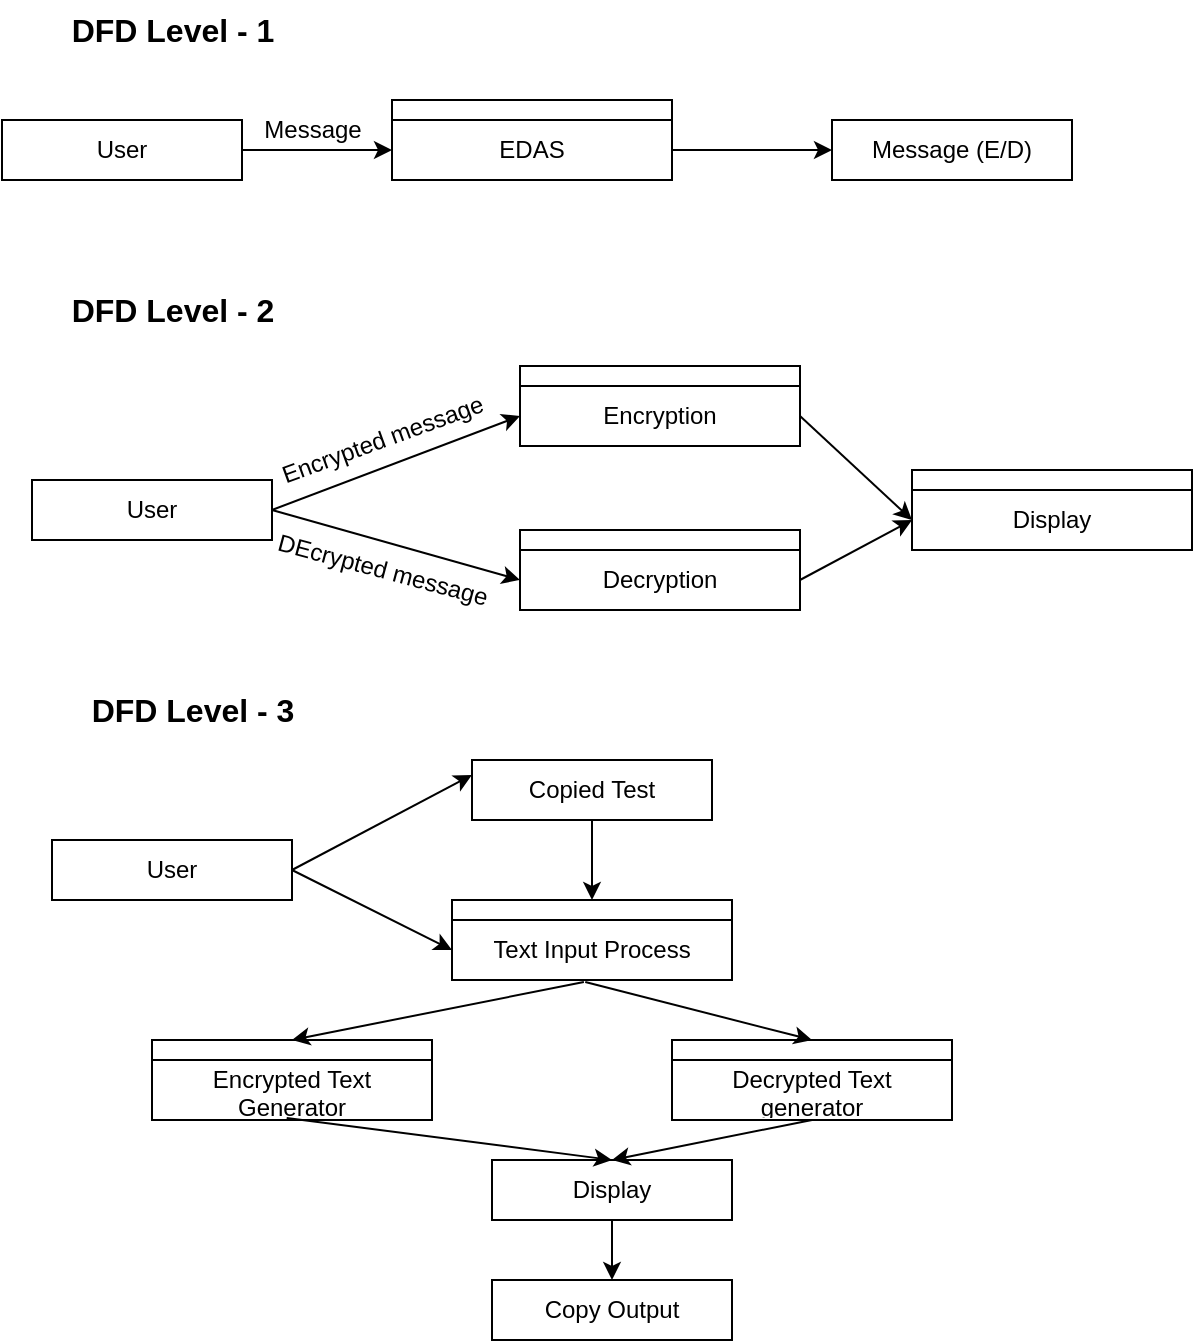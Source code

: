 <mxfile version="24.7.8">
  <diagram id="C5RBs43oDa-KdzZeNtuy" name="Page-1">
    <mxGraphModel dx="695" dy="559" grid="1" gridSize="10" guides="1" tooltips="1" connect="1" arrows="1" fold="1" page="1" pageScale="1" pageWidth="827" pageHeight="1169" math="0" shadow="0">
      <root>
        <mxCell id="WIyWlLk6GJQsqaUBKTNV-0" />
        <mxCell id="WIyWlLk6GJQsqaUBKTNV-1" parent="WIyWlLk6GJQsqaUBKTNV-0" />
        <mxCell id="8ILQDBN_TGjukYMtLyAi-0" value="User" style="rounded=0;whiteSpace=wrap;html=1;" vertex="1" parent="WIyWlLk6GJQsqaUBKTNV-1">
          <mxGeometry x="15" y="100" width="120" height="30" as="geometry" />
        </mxCell>
        <mxCell id="8ILQDBN_TGjukYMtLyAi-1" value="" style="swimlane;fontStyle=0;childLayout=stackLayout;horizontal=1;startSize=10;horizontalStack=0;resizeParent=1;resizeParentMax=0;resizeLast=0;collapsible=1;marginBottom=0;whiteSpace=wrap;html=1;" vertex="1" parent="WIyWlLk6GJQsqaUBKTNV-1">
          <mxGeometry x="210" y="90" width="140" height="40" as="geometry" />
        </mxCell>
        <mxCell id="8ILQDBN_TGjukYMtLyAi-2" value="EDAS" style="text;strokeColor=none;fillColor=none;align=center;verticalAlign=middle;spacingLeft=4;spacingRight=4;overflow=hidden;points=[[0,0.5],[1,0.5]];portConstraint=eastwest;rotatable=0;whiteSpace=wrap;html=1;" vertex="1" parent="8ILQDBN_TGjukYMtLyAi-1">
          <mxGeometry y="10" width="140" height="30" as="geometry" />
        </mxCell>
        <mxCell id="8ILQDBN_TGjukYMtLyAi-5" value="Message (E/D)" style="rounded=0;whiteSpace=wrap;html=1;" vertex="1" parent="WIyWlLk6GJQsqaUBKTNV-1">
          <mxGeometry x="430" y="100" width="120" height="30" as="geometry" />
        </mxCell>
        <mxCell id="8ILQDBN_TGjukYMtLyAi-6" value="" style="endArrow=classic;html=1;rounded=0;entryX=0;entryY=0.5;entryDx=0;entryDy=0;exitX=1;exitY=0.5;exitDx=0;exitDy=0;" edge="1" parent="WIyWlLk6GJQsqaUBKTNV-1" source="8ILQDBN_TGjukYMtLyAi-0" target="8ILQDBN_TGjukYMtLyAi-2">
          <mxGeometry width="50" height="50" relative="1" as="geometry">
            <mxPoint x="141.96" y="110.67" as="sourcePoint" />
            <mxPoint x="210.0" y="109.34" as="targetPoint" />
          </mxGeometry>
        </mxCell>
        <mxCell id="8ILQDBN_TGjukYMtLyAi-7" value="" style="endArrow=classic;html=1;rounded=0;entryX=0;entryY=0.5;entryDx=0;entryDy=0;exitX=1;exitY=0.5;exitDx=0;exitDy=0;" edge="1" parent="WIyWlLk6GJQsqaUBKTNV-1" source="8ILQDBN_TGjukYMtLyAi-2" target="8ILQDBN_TGjukYMtLyAi-5">
          <mxGeometry width="50" height="50" relative="1" as="geometry">
            <mxPoint x="361.96" y="45.66" as="sourcePoint" />
            <mxPoint x="430" y="44.33" as="targetPoint" />
          </mxGeometry>
        </mxCell>
        <mxCell id="8ILQDBN_TGjukYMtLyAi-8" value="User" style="rounded=0;whiteSpace=wrap;html=1;" vertex="1" parent="WIyWlLk6GJQsqaUBKTNV-1">
          <mxGeometry x="30" y="280" width="120" height="30" as="geometry" />
        </mxCell>
        <mxCell id="8ILQDBN_TGjukYMtLyAi-9" value="" style="swimlane;fontStyle=0;childLayout=stackLayout;horizontal=1;startSize=10;horizontalStack=0;resizeParent=1;resizeParentMax=0;resizeLast=0;collapsible=1;marginBottom=0;whiteSpace=wrap;html=1;" vertex="1" parent="WIyWlLk6GJQsqaUBKTNV-1">
          <mxGeometry x="274" y="223" width="140" height="40" as="geometry" />
        </mxCell>
        <mxCell id="8ILQDBN_TGjukYMtLyAi-10" value="Encryption" style="text;strokeColor=none;fillColor=none;align=center;verticalAlign=middle;spacingLeft=4;spacingRight=4;overflow=hidden;points=[[0,0.5],[1,0.5]];portConstraint=eastwest;rotatable=0;whiteSpace=wrap;html=1;" vertex="1" parent="8ILQDBN_TGjukYMtLyAi-9">
          <mxGeometry y="10" width="140" height="30" as="geometry" />
        </mxCell>
        <mxCell id="8ILQDBN_TGjukYMtLyAi-13" value="" style="swimlane;fontStyle=0;childLayout=stackLayout;horizontal=1;startSize=10;horizontalStack=0;resizeParent=1;resizeParentMax=0;resizeLast=0;collapsible=1;marginBottom=0;whiteSpace=wrap;html=1;" vertex="1" parent="WIyWlLk6GJQsqaUBKTNV-1">
          <mxGeometry x="274" y="305" width="140" height="40" as="geometry" />
        </mxCell>
        <mxCell id="8ILQDBN_TGjukYMtLyAi-14" value="Decryption" style="text;strokeColor=none;fillColor=none;align=center;verticalAlign=middle;spacingLeft=4;spacingRight=4;overflow=hidden;points=[[0,0.5],[1,0.5]];portConstraint=eastwest;rotatable=0;whiteSpace=wrap;html=1;" vertex="1" parent="8ILQDBN_TGjukYMtLyAi-13">
          <mxGeometry y="10" width="140" height="30" as="geometry" />
        </mxCell>
        <mxCell id="8ILQDBN_TGjukYMtLyAi-18" value="User" style="rounded=0;whiteSpace=wrap;html=1;" vertex="1" parent="WIyWlLk6GJQsqaUBKTNV-1">
          <mxGeometry x="40" y="460" width="120" height="30" as="geometry" />
        </mxCell>
        <mxCell id="8ILQDBN_TGjukYMtLyAi-19" value="" style="swimlane;fontStyle=0;childLayout=stackLayout;horizontal=1;startSize=10;horizontalStack=0;resizeParent=1;resizeParentMax=0;resizeLast=0;collapsible=1;marginBottom=0;whiteSpace=wrap;html=1;" vertex="1" parent="WIyWlLk6GJQsqaUBKTNV-1">
          <mxGeometry x="240" y="490" width="140" height="40" as="geometry" />
        </mxCell>
        <mxCell id="8ILQDBN_TGjukYMtLyAi-27" value="Text Input Process" style="text;strokeColor=none;fillColor=none;align=center;verticalAlign=middle;spacingLeft=4;spacingRight=4;overflow=hidden;points=[[0,0.5],[1,0.5]];portConstraint=eastwest;rotatable=0;whiteSpace=wrap;html=1;" vertex="1" parent="8ILQDBN_TGjukYMtLyAi-19">
          <mxGeometry y="10" width="140" height="30" as="geometry" />
        </mxCell>
        <mxCell id="8ILQDBN_TGjukYMtLyAi-23" value="Copied Test" style="rounded=0;whiteSpace=wrap;html=1;" vertex="1" parent="WIyWlLk6GJQsqaUBKTNV-1">
          <mxGeometry x="250" y="420" width="120" height="30" as="geometry" />
        </mxCell>
        <mxCell id="8ILQDBN_TGjukYMtLyAi-26" value="Display" style="rounded=0;whiteSpace=wrap;html=1;" vertex="1" parent="WIyWlLk6GJQsqaUBKTNV-1">
          <mxGeometry x="260" y="620" width="120" height="30" as="geometry" />
        </mxCell>
        <mxCell id="8ILQDBN_TGjukYMtLyAi-28" value="" style="swimlane;fontStyle=0;childLayout=stackLayout;horizontal=1;startSize=10;horizontalStack=0;resizeParent=1;resizeParentMax=0;resizeLast=0;collapsible=1;marginBottom=0;whiteSpace=wrap;html=1;" vertex="1" parent="WIyWlLk6GJQsqaUBKTNV-1">
          <mxGeometry x="90" y="560" width="140" height="40" as="geometry" />
        </mxCell>
        <mxCell id="8ILQDBN_TGjukYMtLyAi-29" value="Encrypted Text Generator" style="text;strokeColor=none;fillColor=none;align=center;verticalAlign=middle;spacingLeft=4;spacingRight=4;overflow=hidden;points=[[0,0.5],[1,0.5]];portConstraint=eastwest;rotatable=0;whiteSpace=wrap;html=1;" vertex="1" parent="8ILQDBN_TGjukYMtLyAi-28">
          <mxGeometry y="10" width="140" height="30" as="geometry" />
        </mxCell>
        <mxCell id="8ILQDBN_TGjukYMtLyAi-30" value="" style="swimlane;fontStyle=0;childLayout=stackLayout;horizontal=1;startSize=10;horizontalStack=0;resizeParent=1;resizeParentMax=0;resizeLast=0;collapsible=1;marginBottom=0;whiteSpace=wrap;html=1;" vertex="1" parent="WIyWlLk6GJQsqaUBKTNV-1">
          <mxGeometry x="350" y="560" width="140" height="40" as="geometry" />
        </mxCell>
        <mxCell id="8ILQDBN_TGjukYMtLyAi-31" value="Decrypted Text generator" style="text;strokeColor=none;fillColor=none;align=center;verticalAlign=middle;spacingLeft=4;spacingRight=4;overflow=hidden;points=[[0,0.5],[1,0.5]];portConstraint=eastwest;rotatable=0;whiteSpace=wrap;html=1;" vertex="1" parent="8ILQDBN_TGjukYMtLyAi-30">
          <mxGeometry y="10" width="140" height="30" as="geometry" />
        </mxCell>
        <mxCell id="8ILQDBN_TGjukYMtLyAi-32" value="Copy Output" style="rounded=0;whiteSpace=wrap;html=1;" vertex="1" parent="WIyWlLk6GJQsqaUBKTNV-1">
          <mxGeometry x="260" y="680" width="120" height="30" as="geometry" />
        </mxCell>
        <mxCell id="8ILQDBN_TGjukYMtLyAi-33" value="" style="swimlane;fontStyle=0;childLayout=stackLayout;horizontal=1;startSize=10;horizontalStack=0;resizeParent=1;resizeParentMax=0;resizeLast=0;collapsible=1;marginBottom=0;whiteSpace=wrap;html=1;" vertex="1" parent="WIyWlLk6GJQsqaUBKTNV-1">
          <mxGeometry x="470" y="275" width="140" height="40" as="geometry" />
        </mxCell>
        <mxCell id="8ILQDBN_TGjukYMtLyAi-34" value="Display" style="text;strokeColor=none;fillColor=none;align=center;verticalAlign=middle;spacingLeft=4;spacingRight=4;overflow=hidden;points=[[0,0.5],[1,0.5]];portConstraint=eastwest;rotatable=0;whiteSpace=wrap;html=1;" vertex="1" parent="8ILQDBN_TGjukYMtLyAi-33">
          <mxGeometry y="10" width="140" height="30" as="geometry" />
        </mxCell>
        <mxCell id="8ILQDBN_TGjukYMtLyAi-35" value="" style="endArrow=classic;html=1;rounded=0;entryX=0;entryY=0.5;entryDx=0;entryDy=0;exitX=1;exitY=0.5;exitDx=0;exitDy=0;" edge="1" parent="WIyWlLk6GJQsqaUBKTNV-1" source="8ILQDBN_TGjukYMtLyAi-8" target="8ILQDBN_TGjukYMtLyAi-10">
          <mxGeometry width="50" height="50" relative="1" as="geometry">
            <mxPoint x="140" y="175.17" as="sourcePoint" />
            <mxPoint x="220" y="174.5" as="targetPoint" />
          </mxGeometry>
        </mxCell>
        <mxCell id="8ILQDBN_TGjukYMtLyAi-36" value="" style="endArrow=classic;html=1;rounded=0;entryX=0;entryY=0.5;entryDx=0;entryDy=0;exitX=1;exitY=0.5;exitDx=0;exitDy=0;" edge="1" parent="WIyWlLk6GJQsqaUBKTNV-1" source="8ILQDBN_TGjukYMtLyAi-8" target="8ILQDBN_TGjukYMtLyAi-14">
          <mxGeometry width="50" height="50" relative="1" as="geometry">
            <mxPoint x="140" y="175.17" as="sourcePoint" />
            <mxPoint x="220" y="174.5" as="targetPoint" />
          </mxGeometry>
        </mxCell>
        <mxCell id="8ILQDBN_TGjukYMtLyAi-37" value="" style="endArrow=classic;html=1;rounded=0;entryX=0;entryY=0.5;entryDx=0;entryDy=0;exitX=1;exitY=0.5;exitDx=0;exitDy=0;" edge="1" parent="WIyWlLk6GJQsqaUBKTNV-1" source="8ILQDBN_TGjukYMtLyAi-10" target="8ILQDBN_TGjukYMtLyAi-34">
          <mxGeometry width="50" height="50" relative="1" as="geometry">
            <mxPoint x="374" y="120.17" as="sourcePoint" />
            <mxPoint x="454" y="119.5" as="targetPoint" />
          </mxGeometry>
        </mxCell>
        <mxCell id="8ILQDBN_TGjukYMtLyAi-38" value="" style="endArrow=classic;html=1;rounded=0;entryX=0;entryY=0.5;entryDx=0;entryDy=0;exitX=1;exitY=0.5;exitDx=0;exitDy=0;" edge="1" parent="WIyWlLk6GJQsqaUBKTNV-1" source="8ILQDBN_TGjukYMtLyAi-14" target="8ILQDBN_TGjukYMtLyAi-34">
          <mxGeometry width="50" height="50" relative="1" as="geometry">
            <mxPoint x="370" y="210.67" as="sourcePoint" />
            <mxPoint x="450" y="210" as="targetPoint" />
          </mxGeometry>
        </mxCell>
        <mxCell id="8ILQDBN_TGjukYMtLyAi-39" value="" style="endArrow=classic;html=1;rounded=0;entryX=0;entryY=0.25;entryDx=0;entryDy=0;exitX=1;exitY=0.5;exitDx=0;exitDy=0;" edge="1" parent="WIyWlLk6GJQsqaUBKTNV-1" source="8ILQDBN_TGjukYMtLyAi-18" target="8ILQDBN_TGjukYMtLyAi-23">
          <mxGeometry width="50" height="50" relative="1" as="geometry">
            <mxPoint x="160" y="424.5" as="sourcePoint" />
            <mxPoint x="240" y="424.83" as="targetPoint" />
          </mxGeometry>
        </mxCell>
        <mxCell id="8ILQDBN_TGjukYMtLyAi-40" value="" style="endArrow=classic;html=1;rounded=0;entryX=0;entryY=0.5;entryDx=0;entryDy=0;exitX=1;exitY=0.5;exitDx=0;exitDy=0;" edge="1" parent="WIyWlLk6GJQsqaUBKTNV-1" source="8ILQDBN_TGjukYMtLyAi-18" target="8ILQDBN_TGjukYMtLyAi-27">
          <mxGeometry width="50" height="50" relative="1" as="geometry">
            <mxPoint x="160" y="424.5" as="sourcePoint" />
            <mxPoint x="240" y="424.83" as="targetPoint" />
            <Array as="points" />
          </mxGeometry>
        </mxCell>
        <mxCell id="8ILQDBN_TGjukYMtLyAi-41" value="" style="endArrow=classic;html=1;rounded=0;entryX=0.5;entryY=0;entryDx=0;entryDy=0;exitX=0.471;exitY=1.033;exitDx=0;exitDy=0;exitPerimeter=0;" edge="1" parent="WIyWlLk6GJQsqaUBKTNV-1" source="8ILQDBN_TGjukYMtLyAi-27" target="8ILQDBN_TGjukYMtLyAi-28">
          <mxGeometry width="50" height="50" relative="1" as="geometry">
            <mxPoint x="300" y="490" as="sourcePoint" />
            <mxPoint x="380" y="490.33" as="targetPoint" />
          </mxGeometry>
        </mxCell>
        <mxCell id="8ILQDBN_TGjukYMtLyAi-42" value="" style="endArrow=classic;html=1;rounded=0;entryX=0.5;entryY=0;entryDx=0;entryDy=0;exitX=0.5;exitY=1;exitDx=0;exitDy=0;" edge="1" parent="WIyWlLk6GJQsqaUBKTNV-1" source="8ILQDBN_TGjukYMtLyAi-23" target="8ILQDBN_TGjukYMtLyAi-19">
          <mxGeometry width="50" height="50" relative="1" as="geometry">
            <mxPoint x="320" y="410" as="sourcePoint" />
            <mxPoint x="400" y="410.33" as="targetPoint" />
          </mxGeometry>
        </mxCell>
        <mxCell id="8ILQDBN_TGjukYMtLyAi-43" value="" style="endArrow=classic;html=1;rounded=0;entryX=0.5;entryY=0;entryDx=0;entryDy=0;exitX=0.5;exitY=1;exitDx=0;exitDy=0;" edge="1" parent="WIyWlLk6GJQsqaUBKTNV-1" source="8ILQDBN_TGjukYMtLyAi-26" target="8ILQDBN_TGjukYMtLyAi-32">
          <mxGeometry width="50" height="50" relative="1" as="geometry">
            <mxPoint x="360" y="630" as="sourcePoint" />
            <mxPoint x="440" y="630.33" as="targetPoint" />
          </mxGeometry>
        </mxCell>
        <mxCell id="8ILQDBN_TGjukYMtLyAi-44" value="" style="endArrow=classic;html=1;rounded=0;entryX=0.5;entryY=0;entryDx=0;entryDy=0;exitX=0.481;exitY=0.967;exitDx=0;exitDy=0;exitPerimeter=0;" edge="1" parent="WIyWlLk6GJQsqaUBKTNV-1" source="8ILQDBN_TGjukYMtLyAi-29" target="8ILQDBN_TGjukYMtLyAi-26">
          <mxGeometry width="50" height="50" relative="1" as="geometry">
            <mxPoint x="150" y="584" as="sourcePoint" />
            <mxPoint x="230" y="584.33" as="targetPoint" />
          </mxGeometry>
        </mxCell>
        <mxCell id="8ILQDBN_TGjukYMtLyAi-45" value="" style="endArrow=classic;html=1;rounded=0;entryX=0.5;entryY=0;entryDx=0;entryDy=0;exitX=0.476;exitY=1.033;exitDx=0;exitDy=0;exitPerimeter=0;" edge="1" parent="WIyWlLk6GJQsqaUBKTNV-1" source="8ILQDBN_TGjukYMtLyAi-27" target="8ILQDBN_TGjukYMtLyAi-30">
          <mxGeometry width="50" height="50" relative="1" as="geometry">
            <mxPoint x="280" y="550" as="sourcePoint" />
            <mxPoint x="360" y="550.33" as="targetPoint" />
          </mxGeometry>
        </mxCell>
        <mxCell id="8ILQDBN_TGjukYMtLyAi-46" value="" style="endArrow=classic;html=1;rounded=0;entryX=0.5;entryY=0;entryDx=0;entryDy=0;exitX=0.5;exitY=1;exitDx=0;exitDy=0;" edge="1" parent="WIyWlLk6GJQsqaUBKTNV-1" source="8ILQDBN_TGjukYMtLyAi-30" target="8ILQDBN_TGjukYMtLyAi-26">
          <mxGeometry width="50" height="50" relative="1" as="geometry">
            <mxPoint x="430" y="540" as="sourcePoint" />
            <mxPoint x="520" y="570.33" as="targetPoint" />
          </mxGeometry>
        </mxCell>
        <mxCell id="8ILQDBN_TGjukYMtLyAi-48" value="Message" style="text;html=1;align=center;verticalAlign=middle;resizable=0;points=[];autosize=1;strokeColor=none;fillColor=none;" vertex="1" parent="WIyWlLk6GJQsqaUBKTNV-1">
          <mxGeometry x="135" y="90" width="70" height="30" as="geometry" />
        </mxCell>
        <mxCell id="8ILQDBN_TGjukYMtLyAi-49" value="&lt;b&gt;&lt;font style=&quot;font-size: 16px;&quot;&gt;DFD Level - 1&lt;/font&gt;&lt;/b&gt;" style="text;html=1;align=center;verticalAlign=middle;resizable=0;points=[];autosize=1;strokeColor=none;fillColor=none;" vertex="1" parent="WIyWlLk6GJQsqaUBKTNV-1">
          <mxGeometry x="40" y="40" width="120" height="30" as="geometry" />
        </mxCell>
        <mxCell id="8ILQDBN_TGjukYMtLyAi-50" value="&lt;b&gt;&lt;font style=&quot;font-size: 16px;&quot;&gt;DFD Level - 2&lt;/font&gt;&lt;/b&gt;" style="text;html=1;align=center;verticalAlign=middle;resizable=0;points=[];autosize=1;strokeColor=none;fillColor=none;" vertex="1" parent="WIyWlLk6GJQsqaUBKTNV-1">
          <mxGeometry x="40" y="180" width="120" height="30" as="geometry" />
        </mxCell>
        <mxCell id="8ILQDBN_TGjukYMtLyAi-51" value="Encrypted message" style="text;html=1;align=center;verticalAlign=middle;resizable=0;points=[];autosize=1;strokeColor=none;fillColor=none;rotation=-20;" vertex="1" parent="WIyWlLk6GJQsqaUBKTNV-1">
          <mxGeometry x="140" y="245" width="130" height="30" as="geometry" />
        </mxCell>
        <mxCell id="8ILQDBN_TGjukYMtLyAi-52" value="DEcrypted message" style="text;html=1;align=center;verticalAlign=middle;resizable=0;points=[];autosize=1;strokeColor=none;fillColor=none;rotation=15;" vertex="1" parent="WIyWlLk6GJQsqaUBKTNV-1">
          <mxGeometry x="140" y="310" width="130" height="30" as="geometry" />
        </mxCell>
        <mxCell id="8ILQDBN_TGjukYMtLyAi-54" value="&lt;b&gt;&lt;font style=&quot;font-size: 16px;&quot;&gt;DFD Level - 3&lt;/font&gt;&lt;/b&gt;" style="text;html=1;align=center;verticalAlign=middle;resizable=0;points=[];autosize=1;strokeColor=none;fillColor=none;" vertex="1" parent="WIyWlLk6GJQsqaUBKTNV-1">
          <mxGeometry x="50" y="380" width="120" height="30" as="geometry" />
        </mxCell>
      </root>
    </mxGraphModel>
  </diagram>
</mxfile>
